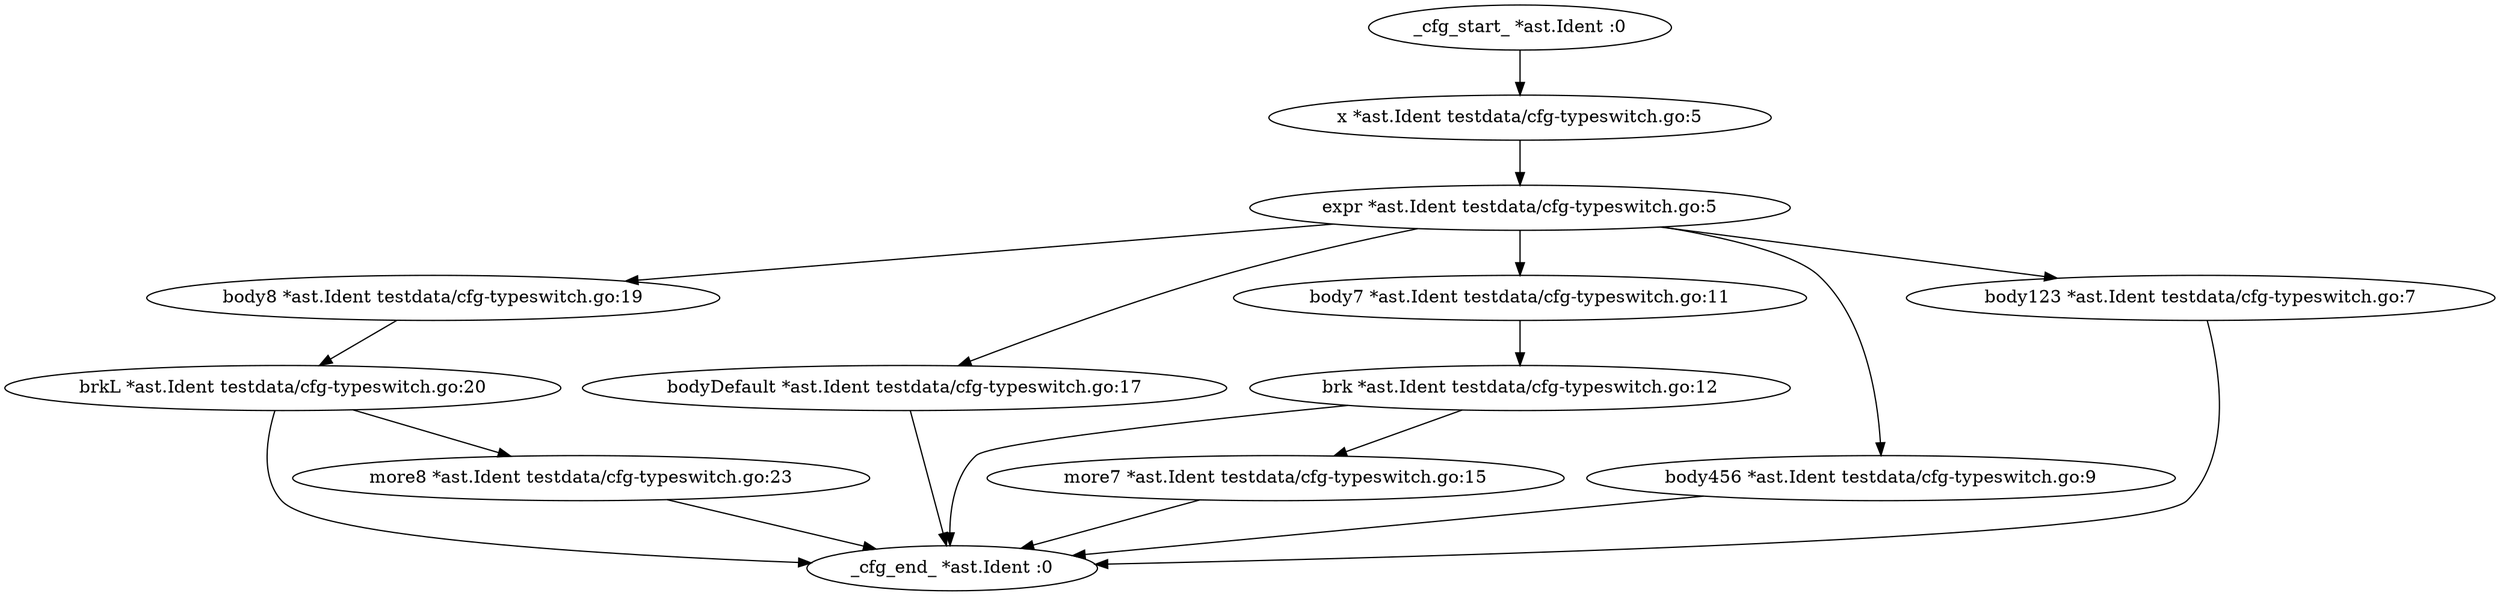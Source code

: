 digraph cfg {
n6 [label="_cfg_end_ *ast.Ident :0"];
n7 [label="more8 *ast.Ident testdata/cfg-typeswitch.go:23"];
n7 -> n6 [label=""];
n5 [label="brkL *ast.Ident testdata/cfg-typeswitch.go:20"];
n5 -> n6 [label=""];
n5 -> n7 [label=""];
n4 [label="body8 *ast.Ident testdata/cfg-typeswitch.go:19"];
n4 -> n5 [label=""];
n8 [label="bodyDefault *ast.Ident testdata/cfg-typeswitch.go:17"];
n8 -> n6 [label=""];
n11 [label="more7 *ast.Ident testdata/cfg-typeswitch.go:15"];
n11 -> n6 [label=""];
n10 [label="brk *ast.Ident testdata/cfg-typeswitch.go:12"];
n10 -> n6 [label=""];
n10 -> n11 [label=""];
n9 [label="body7 *ast.Ident testdata/cfg-typeswitch.go:11"];
n9 -> n10 [label=""];
n12 [label="body456 *ast.Ident testdata/cfg-typeswitch.go:9"];
n12 -> n6 [label=""];
n13 [label="body123 *ast.Ident testdata/cfg-typeswitch.go:7"];
n13 -> n6 [label=""];
n3 [label="expr *ast.Ident testdata/cfg-typeswitch.go:5"];
n3 -> n4 [label=""];
n3 -> n8 [label=""];
n3 -> n9 [label=""];
n3 -> n12 [label=""];
n3 -> n13 [label=""];
n2 [label="x *ast.Ident testdata/cfg-typeswitch.go:5"];
n2 -> n3 [label=""];
n1 [label="_cfg_start_ *ast.Ident :0"];
n1 -> n2 [label=""];
}

